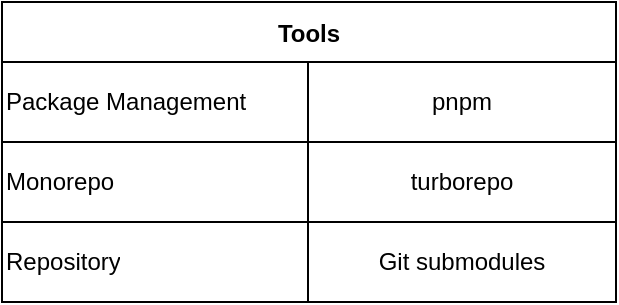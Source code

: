 <mxfile>
    <diagram id="70WVzCzxtvzD7weBNpv_" name="tools">
        <mxGraphModel dx="699" dy="773" grid="1" gridSize="10" guides="1" tooltips="1" connect="1" arrows="1" fold="1" page="1" pageScale="1" pageWidth="850" pageHeight="1100" math="0" shadow="0">
            <root>
                <mxCell id="0"/>
                <mxCell id="1" parent="0"/>
                <mxCell id="3" value="Tools" style="shape=table;startSize=30;container=1;collapsible=0;childLayout=tableLayout;fontStyle=1;align=center;pointerEvents=1;" parent="1" vertex="1">
                    <mxGeometry x="10" y="10" width="307" height="150" as="geometry"/>
                </mxCell>
                <mxCell id="4" value="" style="shape=partialRectangle;html=1;whiteSpace=wrap;collapsible=0;dropTarget=0;pointerEvents=0;fillColor=none;top=0;left=0;bottom=0;right=0;points=[[0,0.5],[1,0.5]];portConstraint=eastwest;" parent="3" vertex="1">
                    <mxGeometry y="30" width="307" height="40" as="geometry"/>
                </mxCell>
                <mxCell id="5" value="Package Management" style="shape=partialRectangle;html=1;whiteSpace=wrap;connectable=0;fillColor=none;top=0;left=0;bottom=0;right=0;overflow=hidden;pointerEvents=1;align=left;" parent="4" vertex="1">
                    <mxGeometry width="153" height="40" as="geometry">
                        <mxRectangle width="153" height="40" as="alternateBounds"/>
                    </mxGeometry>
                </mxCell>
                <mxCell id="6" value="pnpm" style="shape=partialRectangle;html=1;whiteSpace=wrap;connectable=0;fillColor=none;top=0;left=0;bottom=0;right=0;overflow=hidden;pointerEvents=1;" parent="4" vertex="1">
                    <mxGeometry x="153" width="154" height="40" as="geometry">
                        <mxRectangle width="154" height="40" as="alternateBounds"/>
                    </mxGeometry>
                </mxCell>
                <mxCell id="8" value="" style="shape=partialRectangle;html=1;whiteSpace=wrap;collapsible=0;dropTarget=0;pointerEvents=0;fillColor=none;top=0;left=0;bottom=0;right=0;points=[[0,0.5],[1,0.5]];portConstraint=eastwest;" parent="3" vertex="1">
                    <mxGeometry y="70" width="307" height="40" as="geometry"/>
                </mxCell>
                <mxCell id="9" value="Monorepo" style="shape=partialRectangle;html=1;whiteSpace=wrap;connectable=0;fillColor=none;top=0;left=0;bottom=0;right=0;overflow=hidden;pointerEvents=1;align=left;" parent="8" vertex="1">
                    <mxGeometry width="153" height="40" as="geometry">
                        <mxRectangle width="153" height="40" as="alternateBounds"/>
                    </mxGeometry>
                </mxCell>
                <mxCell id="10" value="turborepo" style="shape=partialRectangle;html=1;whiteSpace=wrap;connectable=0;fillColor=none;top=0;left=0;bottom=0;right=0;overflow=hidden;pointerEvents=1;" parent="8" vertex="1">
                    <mxGeometry x="153" width="154" height="40" as="geometry">
                        <mxRectangle width="154" height="40" as="alternateBounds"/>
                    </mxGeometry>
                </mxCell>
                <mxCell id="12" value="" style="shape=partialRectangle;html=1;whiteSpace=wrap;collapsible=0;dropTarget=0;pointerEvents=0;fillColor=none;top=0;left=0;bottom=0;right=0;points=[[0,0.5],[1,0.5]];portConstraint=eastwest;" parent="3" vertex="1">
                    <mxGeometry y="110" width="307" height="40" as="geometry"/>
                </mxCell>
                <mxCell id="13" value="Repository" style="shape=partialRectangle;html=1;whiteSpace=wrap;connectable=0;fillColor=none;top=0;left=0;bottom=0;right=0;overflow=hidden;pointerEvents=1;align=left;" parent="12" vertex="1">
                    <mxGeometry width="153" height="40" as="geometry">
                        <mxRectangle width="153" height="40" as="alternateBounds"/>
                    </mxGeometry>
                </mxCell>
                <mxCell id="14" value="Git submodules" style="shape=partialRectangle;html=1;whiteSpace=wrap;connectable=0;fillColor=none;top=0;left=0;bottom=0;right=0;overflow=hidden;pointerEvents=1;" parent="12" vertex="1">
                    <mxGeometry x="153" width="154" height="40" as="geometry">
                        <mxRectangle width="154" height="40" as="alternateBounds"/>
                    </mxGeometry>
                </mxCell>
            </root>
        </mxGraphModel>
    </diagram>
    <diagram id="Ix2SOENiYXch1cnEP1ja" name="comunication">
        <mxGraphModel dx="999" dy="873" grid="1" gridSize="10" guides="1" tooltips="1" connect="1" arrows="1" fold="1" page="1" pageScale="1" pageWidth="100" pageHeight="100" math="0" shadow="0">
            <root>
                <mxCell id="n5gFJ-xvogKOL53nshVX-0"/>
                <mxCell id="n5gFJ-xvogKOL53nshVX-1" parent="n5gFJ-xvogKOL53nshVX-0"/>
                <mxCell id="n5gFJ-xvogKOL53nshVX-2" value="A través de &lt;b&gt;Atributos Custom&lt;/b&gt; de padre al fragmento hijo" style="rounded=1;whiteSpace=wrap;html=1;" parent="n5gFJ-xvogKOL53nshVX-1" vertex="1">
                    <mxGeometry x="120" y="40" width="160" height="53" as="geometry"/>
                </mxCell>
                <mxCell id="n5gFJ-xvogKOL53nshVX-3" value="¿Necesito pasar datos del padre a un fragmento hijo?" style="text;html=1;strokeColor=none;fillColor=none;align=left;verticalAlign=middle;whiteSpace=wrap;rounded=0;" parent="n5gFJ-xvogKOL53nshVX-1" vertex="1">
                    <mxGeometry x="-210" y="30" width="240" height="40" as="geometry"/>
                </mxCell>
                <mxCell id="n5gFJ-xvogKOL53nshVX-6" value="¿Necesito pasar datos de un fragmento hijo a un fragmento padre?" style="text;html=1;strokeColor=none;fillColor=none;align=left;verticalAlign=middle;whiteSpace=wrap;rounded=0;" parent="n5gFJ-xvogKOL53nshVX-1" vertex="1">
                    <mxGeometry x="-210" y="157" width="240" height="40" as="geometry"/>
                </mxCell>
                <mxCell id="n5gFJ-xvogKOL53nshVX-10" value="" style="group" parent="n5gFJ-xvogKOL53nshVX-1" vertex="1" connectable="0">
                    <mxGeometry x="-90" y="89" width="40.5" height="40" as="geometry"/>
                </mxCell>
                <mxCell id="n5gFJ-xvogKOL53nshVX-11" value="" style="shape=flexArrow;endArrow=classic;html=1;" parent="n5gFJ-xvogKOL53nshVX-10" edge="1">
                    <mxGeometry width="50" height="50" relative="1" as="geometry">
                        <mxPoint as="sourcePoint"/>
                        <mxPoint x="0.5" y="40" as="targetPoint"/>
                    </mxGeometry>
                </mxCell>
                <mxCell id="n5gFJ-xvogKOL53nshVX-12" value="NO" style="text;html=1;strokeColor=none;fillColor=none;align=center;verticalAlign=middle;whiteSpace=wrap;rounded=0;" parent="n5gFJ-xvogKOL53nshVX-10" vertex="1">
                    <mxGeometry x="10.5" y="5.714" width="30" height="17.143" as="geometry"/>
                </mxCell>
                <mxCell id="n5gFJ-xvogKOL53nshVX-13" value="A través de &lt;b&gt;Eventos Custom&lt;/b&gt;" style="rounded=1;whiteSpace=wrap;html=1;" parent="n5gFJ-xvogKOL53nshVX-1" vertex="1">
                    <mxGeometry x="120" y="180" width="160" height="50" as="geometry"/>
                </mxCell>
                <mxCell id="n5gFJ-xvogKOL53nshVX-14" value="¿Estan involucrados en el intercambio de datos dos fragmentos que son hermanos directos? (comparte el mismo padre)" style="text;html=1;strokeColor=none;fillColor=none;align=left;verticalAlign=middle;whiteSpace=wrap;rounded=0;" parent="n5gFJ-xvogKOL53nshVX-1" vertex="1">
                    <mxGeometry x="-220" y="310" width="240" height="40" as="geometry"/>
                </mxCell>
                <mxCell id="n5gFJ-xvogKOL53nshVX-23" value="&lt;b&gt;Enrutamiento a través del padre&lt;/b&gt;, del un hijo al otro" style="rounded=1;whiteSpace=wrap;html=1;" parent="n5gFJ-xvogKOL53nshVX-1" vertex="1">
                    <mxGeometry x="120" y="310" width="160" height="50" as="geometry"/>
                </mxCell>
                <mxCell id="n5gFJ-xvogKOL53nshVX-29" value="¿Los fragmentos involucrados en el intercambio de datos se ubican en el árbol de aplicaciones?" style="text;html=1;strokeColor=none;fillColor=none;align=left;verticalAlign=middle;whiteSpace=wrap;rounded=0;" parent="n5gFJ-xvogKOL53nshVX-1" vertex="1">
                    <mxGeometry x="-220" y="500" width="230" height="40" as="geometry"/>
                </mxCell>
                <mxCell id="n5gFJ-xvogKOL53nshVX-33" value="¿La propiedad de los datos recae en un solo fragmento, para ser consumidos por otros?" style="text;html=1;strokeColor=none;fillColor=none;align=left;verticalAlign=middle;whiteSpace=wrap;rounded=0;" parent="n5gFJ-xvogKOL53nshVX-1" vertex="1">
                    <mxGeometry x="120" y="446" width="240" height="40" as="geometry"/>
                </mxCell>
                <mxCell id="n5gFJ-xvogKOL53nshVX-37" value="A través de un &lt;b&gt;Bus de Eventos&lt;/b&gt; de un fragmento a otro" style="rounded=1;whiteSpace=wrap;html=1;" parent="n5gFJ-xvogKOL53nshVX-1" vertex="1">
                    <mxGeometry x="480" y="437" width="160" height="50" as="geometry"/>
                </mxCell>
                <mxCell id="n5gFJ-xvogKOL53nshVX-41" value="¿Muchos de mis fragmentos necesitan intercambiar datos entre sí?" style="text;html=1;strokeColor=none;fillColor=none;align=left;verticalAlign=middle;whiteSpace=wrap;rounded=0;" parent="n5gFJ-xvogKOL53nshVX-1" vertex="1">
                    <mxGeometry x="120" y="557" width="240" height="40" as="geometry"/>
                </mxCell>
                <mxCell id="n5gFJ-xvogKOL53nshVX-45" value="A través del &lt;b&gt;Patrón Publish / Subscribe&lt;/b&gt; de fragmento a fragmento" style="rounded=1;whiteSpace=wrap;html=1;" parent="n5gFJ-xvogKOL53nshVX-1" vertex="1">
                    <mxGeometry x="480" y="557" width="160" height="55" as="geometry"/>
                </mxCell>
                <mxCell id="n5gFJ-xvogKOL53nshVX-50" value="¿Múltiples fragmentos en la aplicación necesitan los mismos datos?" style="text;html=1;strokeColor=none;fillColor=none;align=left;verticalAlign=middle;whiteSpace=wrap;rounded=0;" parent="n5gFJ-xvogKOL53nshVX-1" vertex="1">
                    <mxGeometry x="-220" y="649" width="250" height="40" as="geometry"/>
                </mxCell>
                <mxCell id="n5gFJ-xvogKOL53nshVX-54" value="A través de una comunicación global: URL, scope, context" style="rounded=1;whiteSpace=wrap;html=1;" parent="n5gFJ-xvogKOL53nshVX-1" vertex="1">
                    <mxGeometry x="120" y="649" width="160" height="50" as="geometry"/>
                </mxCell>
                <mxCell id="n5gFJ-xvogKOL53nshVX-56" value="" style="group" parent="n5gFJ-xvogKOL53nshVX-1" vertex="1" connectable="0">
                    <mxGeometry x="51" y="30" width="50" height="40" as="geometry"/>
                </mxCell>
                <mxCell id="n5gFJ-xvogKOL53nshVX-4" value="" style="shape=flexArrow;endArrow=classic;html=1;" parent="n5gFJ-xvogKOL53nshVX-56" edge="1">
                    <mxGeometry width="50" height="50" relative="1" as="geometry">
                        <mxPoint y="40" as="sourcePoint"/>
                        <mxPoint x="50" y="40" as="targetPoint"/>
                    </mxGeometry>
                </mxCell>
                <mxCell id="n5gFJ-xvogKOL53nshVX-5" value="SI" style="text;html=1;strokeColor=none;fillColor=none;align=center;verticalAlign=middle;whiteSpace=wrap;rounded=0;rotation=0;" parent="n5gFJ-xvogKOL53nshVX-56" vertex="1">
                    <mxGeometry x="7.143" width="21.429" height="30" as="geometry"/>
                </mxCell>
                <mxCell id="n5gFJ-xvogKOL53nshVX-57" value="" style="group" parent="n5gFJ-xvogKOL53nshVX-1" vertex="1" connectable="0">
                    <mxGeometry x="47" y="300" width="50" height="40" as="geometry"/>
                </mxCell>
                <mxCell id="n5gFJ-xvogKOL53nshVX-58" value="" style="shape=flexArrow;endArrow=classic;html=1;" parent="n5gFJ-xvogKOL53nshVX-57" edge="1">
                    <mxGeometry width="50" height="50" relative="1" as="geometry">
                        <mxPoint y="40" as="sourcePoint"/>
                        <mxPoint x="50" y="40" as="targetPoint"/>
                    </mxGeometry>
                </mxCell>
                <mxCell id="n5gFJ-xvogKOL53nshVX-59" value="SI" style="text;html=1;strokeColor=none;fillColor=none;align=center;verticalAlign=middle;whiteSpace=wrap;rounded=0;rotation=0;" parent="n5gFJ-xvogKOL53nshVX-57" vertex="1">
                    <mxGeometry x="7.143" width="21.429" height="30" as="geometry"/>
                </mxCell>
                <mxCell id="n5gFJ-xvogKOL53nshVX-60" value="" style="group" parent="n5gFJ-xvogKOL53nshVX-1" vertex="1" connectable="0">
                    <mxGeometry x="-90" y="227" width="40.5" height="40" as="geometry"/>
                </mxCell>
                <mxCell id="n5gFJ-xvogKOL53nshVX-61" value="" style="shape=flexArrow;endArrow=classic;html=1;" parent="n5gFJ-xvogKOL53nshVX-60" edge="1">
                    <mxGeometry width="50" height="50" relative="1" as="geometry">
                        <mxPoint as="sourcePoint"/>
                        <mxPoint x="0.5" y="40" as="targetPoint"/>
                    </mxGeometry>
                </mxCell>
                <mxCell id="n5gFJ-xvogKOL53nshVX-62" value="NO" style="text;html=1;strokeColor=none;fillColor=none;align=center;verticalAlign=middle;whiteSpace=wrap;rounded=0;" parent="n5gFJ-xvogKOL53nshVX-60" vertex="1">
                    <mxGeometry x="10.5" y="3.714" width="30" height="17.143" as="geometry"/>
                </mxCell>
                <mxCell id="n5gFJ-xvogKOL53nshVX-63" value="" style="group" parent="n5gFJ-xvogKOL53nshVX-1" vertex="1" connectable="0">
                    <mxGeometry x="50" y="167" width="50" height="40" as="geometry"/>
                </mxCell>
                <mxCell id="n5gFJ-xvogKOL53nshVX-64" value="" style="shape=flexArrow;endArrow=classic;html=1;" parent="n5gFJ-xvogKOL53nshVX-63" edge="1">
                    <mxGeometry width="50" height="50" relative="1" as="geometry">
                        <mxPoint y="40" as="sourcePoint"/>
                        <mxPoint x="50" y="40" as="targetPoint"/>
                    </mxGeometry>
                </mxCell>
                <mxCell id="n5gFJ-xvogKOL53nshVX-65" value="SI" style="text;html=1;strokeColor=none;fillColor=none;align=center;verticalAlign=middle;whiteSpace=wrap;rounded=0;rotation=0;" parent="n5gFJ-xvogKOL53nshVX-63" vertex="1">
                    <mxGeometry x="7.143" width="21.429" height="30" as="geometry"/>
                </mxCell>
                <mxCell id="n5gFJ-xvogKOL53nshVX-66" value="" style="group" parent="n5gFJ-xvogKOL53nshVX-1" vertex="1" connectable="0">
                    <mxGeometry x="-100" y="406" width="40.5" height="40" as="geometry"/>
                </mxCell>
                <mxCell id="n5gFJ-xvogKOL53nshVX-67" value="" style="shape=flexArrow;endArrow=classic;html=1;" parent="n5gFJ-xvogKOL53nshVX-66" edge="1">
                    <mxGeometry width="50" height="50" relative="1" as="geometry">
                        <mxPoint as="sourcePoint"/>
                        <mxPoint x="0.5" y="40" as="targetPoint"/>
                    </mxGeometry>
                </mxCell>
                <mxCell id="n5gFJ-xvogKOL53nshVX-68" value="NO" style="text;html=1;strokeColor=none;fillColor=none;align=center;verticalAlign=middle;whiteSpace=wrap;rounded=0;" parent="n5gFJ-xvogKOL53nshVX-66" vertex="1">
                    <mxGeometry x="10.5" y="5.714" width="30" height="17.143" as="geometry"/>
                </mxCell>
                <mxCell id="n5gFJ-xvogKOL53nshVX-70" value="" style="group" parent="n5gFJ-xvogKOL53nshVX-1" vertex="1" connectable="0">
                    <mxGeometry x="49" y="427" width="50" height="40" as="geometry"/>
                </mxCell>
                <mxCell id="n5gFJ-xvogKOL53nshVX-71" value="" style="shape=flexArrow;endArrow=classic;html=1;" parent="n5gFJ-xvogKOL53nshVX-70" edge="1">
                    <mxGeometry width="50" height="50" relative="1" as="geometry">
                        <mxPoint y="40" as="sourcePoint"/>
                        <mxPoint x="50" y="40" as="targetPoint"/>
                    </mxGeometry>
                </mxCell>
                <mxCell id="n5gFJ-xvogKOL53nshVX-72" value="SI" style="text;html=1;strokeColor=none;fillColor=none;align=center;verticalAlign=middle;whiteSpace=wrap;rounded=0;rotation=0;" parent="n5gFJ-xvogKOL53nshVX-70" vertex="1">
                    <mxGeometry x="7.143" width="21.429" height="30" as="geometry"/>
                </mxCell>
                <mxCell id="n5gFJ-xvogKOL53nshVX-73" value="" style="group" parent="n5gFJ-xvogKOL53nshVX-1" vertex="1" connectable="0">
                    <mxGeometry x="47" y="537" width="50" height="40" as="geometry"/>
                </mxCell>
                <mxCell id="n5gFJ-xvogKOL53nshVX-74" value="" style="shape=flexArrow;endArrow=classic;html=1;" parent="n5gFJ-xvogKOL53nshVX-73" edge="1">
                    <mxGeometry width="50" height="50" relative="1" as="geometry">
                        <mxPoint y="40" as="sourcePoint"/>
                        <mxPoint x="50" y="40" as="targetPoint"/>
                    </mxGeometry>
                </mxCell>
                <mxCell id="n5gFJ-xvogKOL53nshVX-75" value="SI" style="text;html=1;strokeColor=none;fillColor=none;align=center;verticalAlign=middle;whiteSpace=wrap;rounded=0;rotation=0;" parent="n5gFJ-xvogKOL53nshVX-73" vertex="1">
                    <mxGeometry x="7.143" width="21.429" height="30" as="geometry"/>
                </mxCell>
                <mxCell id="n5gFJ-xvogKOL53nshVX-76" value="" style="group" parent="n5gFJ-xvogKOL53nshVX-1" vertex="1" connectable="0">
                    <mxGeometry x="400" y="427" width="50" height="40" as="geometry"/>
                </mxCell>
                <mxCell id="n5gFJ-xvogKOL53nshVX-77" value="" style="shape=flexArrow;endArrow=classic;html=1;" parent="n5gFJ-xvogKOL53nshVX-76" edge="1">
                    <mxGeometry width="50" height="50" relative="1" as="geometry">
                        <mxPoint y="40" as="sourcePoint"/>
                        <mxPoint x="50" y="40" as="targetPoint"/>
                    </mxGeometry>
                </mxCell>
                <mxCell id="n5gFJ-xvogKOL53nshVX-78" value="SI" style="text;html=1;strokeColor=none;fillColor=none;align=center;verticalAlign=middle;whiteSpace=wrap;rounded=0;rotation=0;" parent="n5gFJ-xvogKOL53nshVX-76" vertex="1">
                    <mxGeometry x="7.143" width="21.429" height="30" as="geometry"/>
                </mxCell>
                <mxCell id="n5gFJ-xvogKOL53nshVX-79" value="" style="group" parent="n5gFJ-xvogKOL53nshVX-1" vertex="1" connectable="0">
                    <mxGeometry x="399" y="547" width="50" height="40" as="geometry"/>
                </mxCell>
                <mxCell id="n5gFJ-xvogKOL53nshVX-80" value="" style="shape=flexArrow;endArrow=classic;html=1;" parent="n5gFJ-xvogKOL53nshVX-79" edge="1">
                    <mxGeometry width="50" height="50" relative="1" as="geometry">
                        <mxPoint y="40" as="sourcePoint"/>
                        <mxPoint x="50" y="40" as="targetPoint"/>
                    </mxGeometry>
                </mxCell>
                <mxCell id="n5gFJ-xvogKOL53nshVX-81" value="SI" style="text;html=1;strokeColor=none;fillColor=none;align=center;verticalAlign=middle;whiteSpace=wrap;rounded=0;rotation=0;" parent="n5gFJ-xvogKOL53nshVX-79" vertex="1">
                    <mxGeometry x="7.143" width="21.429" height="30" as="geometry"/>
                </mxCell>
                <mxCell id="n5gFJ-xvogKOL53nshVX-82" value="" style="group" parent="n5gFJ-xvogKOL53nshVX-1" vertex="1" connectable="0">
                    <mxGeometry x="-100" y="573" width="40.5" height="40" as="geometry"/>
                </mxCell>
                <mxCell id="n5gFJ-xvogKOL53nshVX-83" value="" style="shape=flexArrow;endArrow=classic;html=1;" parent="n5gFJ-xvogKOL53nshVX-82" edge="1">
                    <mxGeometry width="50" height="50" relative="1" as="geometry">
                        <mxPoint as="sourcePoint"/>
                        <mxPoint x="0.5" y="40" as="targetPoint"/>
                    </mxGeometry>
                </mxCell>
                <mxCell id="n5gFJ-xvogKOL53nshVX-84" value="NO" style="text;html=1;strokeColor=none;fillColor=none;align=center;verticalAlign=middle;whiteSpace=wrap;rounded=0;" parent="n5gFJ-xvogKOL53nshVX-82" vertex="1">
                    <mxGeometry x="10.5" y="5.714" width="30" height="17.143" as="geometry"/>
                </mxCell>
                <mxCell id="n5gFJ-xvogKOL53nshVX-86" value="" style="group" parent="n5gFJ-xvogKOL53nshVX-1" vertex="1" connectable="0">
                    <mxGeometry x="40" y="639" width="50" height="40" as="geometry"/>
                </mxCell>
                <mxCell id="n5gFJ-xvogKOL53nshVX-87" value="" style="shape=flexArrow;endArrow=classic;html=1;" parent="n5gFJ-xvogKOL53nshVX-86" edge="1">
                    <mxGeometry width="50" height="50" relative="1" as="geometry">
                        <mxPoint y="40" as="sourcePoint"/>
                        <mxPoint x="50" y="40" as="targetPoint"/>
                    </mxGeometry>
                </mxCell>
                <mxCell id="n5gFJ-xvogKOL53nshVX-88" value="SI" style="text;html=1;strokeColor=none;fillColor=none;align=center;verticalAlign=middle;whiteSpace=wrap;rounded=0;rotation=0;" parent="n5gFJ-xvogKOL53nshVX-86" vertex="1">
                    <mxGeometry x="7.143" width="21.429" height="30" as="geometry"/>
                </mxCell>
                <mxCell id="n5gFJ-xvogKOL53nshVX-89" value="Mecanísmo de comunicación entre componentes" style="text;html=1;strokeColor=none;fillColor=none;align=center;verticalAlign=middle;whiteSpace=wrap;rounded=0;fontSize=16;fontStyle=1" parent="n5gFJ-xvogKOL53nshVX-1" vertex="1">
                    <mxGeometry x="170" y="-65" width="280" height="30" as="geometry"/>
                </mxCell>
            </root>
        </mxGraphModel>
    </diagram>
    <diagram id="KbVBVftdEAURY9j3igjY" name="state">
        <mxGraphModel dx="1099" dy="773" grid="1" gridSize="10" guides="1" tooltips="1" connect="1" arrows="1" fold="1" page="1" pageScale="1" pageWidth="100" pageHeight="100" math="0" shadow="0">
            <root>
                <mxCell id="f9LebOTBQ7Km-7o4pXVK-0"/>
                <mxCell id="f9LebOTBQ7Km-7o4pXVK-1" parent="f9LebOTBQ7Km-7o4pXVK-0"/>
                <mxCell id="f9LebOTBQ7Km-7o4pXVK-2" value="Container" style="rounded=0;whiteSpace=wrap;html=1;align=left;verticalAlign=top;" vertex="1" parent="f9LebOTBQ7Km-7o4pXVK-1">
                    <mxGeometry x="-90" width="240" height="280" as="geometry"/>
                </mxCell>
                <mxCell id="f9LebOTBQ7Km-7o4pXVK-3" value="Global state" style="rounded=1;whiteSpace=wrap;html=1;" vertex="1" parent="f9LebOTBQ7Km-7o4pXVK-1">
                    <mxGeometry x="-80" y="240" width="220" height="30" as="geometry"/>
                </mxCell>
                <mxCell id="f9LebOTBQ7Km-7o4pXVK-4" value="Micro frontend" style="rounded=0;whiteSpace=wrap;html=1;align=left;verticalAlign=top;" vertex="1" parent="f9LebOTBQ7Km-7o4pXVK-1">
                    <mxGeometry x="-80" y="35" width="220" height="190" as="geometry"/>
                </mxCell>
                <mxCell id="f9LebOTBQ7Km-7o4pXVK-5" value="Page" style="rounded=0;whiteSpace=wrap;html=1;align=left;verticalAlign=top;" vertex="1" parent="f9LebOTBQ7Km-7o4pXVK-1">
                    <mxGeometry x="-70" y="65" width="200" height="150" as="geometry"/>
                </mxCell>
                <mxCell id="f9LebOTBQ7Km-7o4pXVK-6" value="Context state" style="rounded=1;whiteSpace=wrap;html=1;" vertex="1" parent="f9LebOTBQ7Km-7o4pXVK-1">
                    <mxGeometry x="-60" y="175" width="180" height="30" as="geometry"/>
                </mxCell>
                <mxCell id="f9LebOTBQ7Km-7o4pXVK-7" value="Component" style="rounded=0;whiteSpace=wrap;html=1;align=left;verticalAlign=top;" vertex="1" parent="f9LebOTBQ7Km-7o4pXVK-1">
                    <mxGeometry x="-60" y="95" width="180" height="70" as="geometry"/>
                </mxCell>
                <mxCell id="f9LebOTBQ7Km-7o4pXVK-8" value="Local state" style="rounded=1;whiteSpace=wrap;html=1;" vertex="1" parent="f9LebOTBQ7Km-7o4pXVK-1">
                    <mxGeometry x="-50" y="125" width="160" height="30" as="geometry"/>
                </mxCell>
                <mxCell id="f9LebOTBQ7Km-7o4pXVK-9" value="&lt;h1&gt;Global State&lt;/h1&gt;&lt;p&gt;Includes:&lt;/p&gt;&lt;p&gt;- User session, rol and permissions&lt;/p&gt;&lt;p&gt;- Site and User preferences&lt;/p&gt;" style="text;html=1;strokeColor=none;fillColor=none;spacing=5;spacingTop=-20;whiteSpace=wrap;overflow=hidden;rounded=0;" vertex="1" parent="f9LebOTBQ7Km-7o4pXVK-1">
                    <mxGeometry x="-320" y="310" width="220" height="145" as="geometry"/>
                </mxCell>
                <mxCell id="f9LebOTBQ7Km-7o4pXVK-10" value="&lt;h1&gt;Context State&lt;/h1&gt;&lt;p&gt;Includes:&lt;/p&gt;&lt;p&gt;-&amp;nbsp;Domain information whose state you want to keep between pages.&lt;/p&gt;&lt;p&gt;&lt;br&gt;&lt;/p&gt;&lt;p&gt;Implementar:&lt;/p&gt;&lt;p&gt;- Conext and useReducer&lt;/p&gt;" style="text;html=1;strokeColor=none;fillColor=none;spacing=5;spacingTop=-20;whiteSpace=wrap;overflow=hidden;rounded=0;" vertex="1" parent="f9LebOTBQ7Km-7o4pXVK-1">
                    <mxGeometry x="-70" y="300" width="220" height="205" as="geometry"/>
                </mxCell>
                <mxCell id="f9LebOTBQ7Km-7o4pXVK-11" value="&lt;h1&gt;Local State&lt;/h1&gt;&lt;p&gt;Includes:&lt;/p&gt;&lt;p&gt;-&amp;nbsp;Information that you want to keep its state only within a page or component.&lt;/p&gt;&lt;p&gt;&lt;br&gt;&lt;/p&gt;&lt;p&gt;Implementar:&lt;/p&gt;&lt;p&gt;- useSatate&lt;/p&gt;" style="text;html=1;strokeColor=none;fillColor=none;spacing=5;spacingTop=-20;whiteSpace=wrap;overflow=hidden;rounded=0;" vertex="1" parent="f9LebOTBQ7Km-7o4pXVK-1">
                    <mxGeometry x="200" y="300" width="220" height="205" as="geometry"/>
                </mxCell>
            </root>
        </mxGraphModel>
    </diagram>
</mxfile>